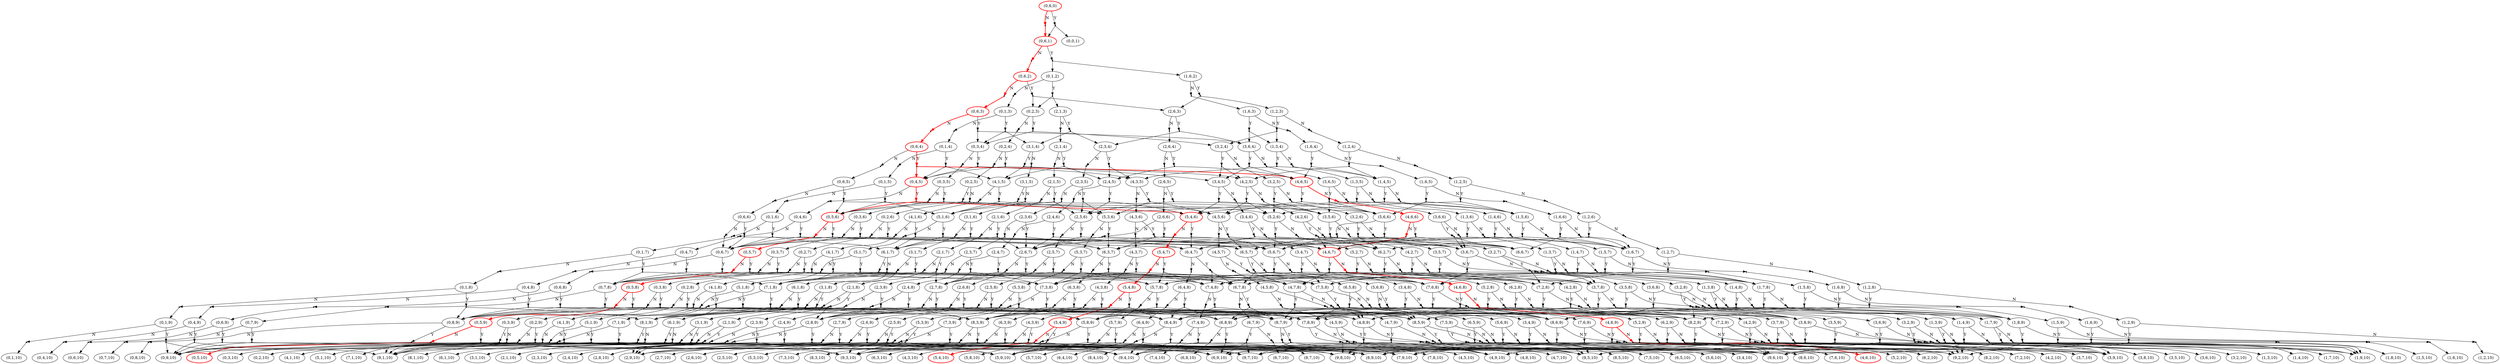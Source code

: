 strict digraph G {
  1 [ label="(0,6,9)" ];
  2 [ shape="point" ];
  3 [ label="(0,6,10)" ];
  4 [ shape="point" ];
  5 [ label="(0,9,10)" ];
  6 [ label="(9,6,10)" ];
  7 [ label="(0,6,8)" ];
  8 [ shape="point" ];
  9 [ label="(0,8,9)" ];
  10 [ shape="point" ];
  11 [ label="(0,8,10)" ];
  12 [ shape="point" ];
  13 [ label="(9,8,10)" ];
  14 [ shape="point" ];
  15 [ label="(8,6,9)" ];
  16 [ label="(0,6,7)" ];
  17 [ shape="point" ];
  18 [ label="(0,7,9)" ];
  19 [ shape="point" ];
  20 [ label="(0,7,10)" ];
  21 [ shape="point" ];
  22 [ label="(9,7,10)" ];
  23 [ label="(0,7,8)" ];
  24 [ shape="point" ];
  25 [ shape="point" ];
  26 [ label="(8,7,9)" ];
  27 [ shape="point" ];
  28 [ label="(7,6,8)" ];
  29 [ label="(0,6,6)" ];
  30 [ shape="point" ];
  31 [ shape="point" ];
  32 [ label="(6,6,7)" ];
  33 [ label="(0,6,5)" ];
  34 [ shape="point" ];
  35 [ color="red" style="bold" label="(0,5,9)" ];
  36 [ shape="point" ];
  37 [ color="red" style="bold" label="(0,5,10)" ];
  38 [ shape="point" ];
  39 [ label="(9,5,10)" ];
  40 [ color="red" style="bold" label="(0,5,8)" ];
  41 [ shape="point" ];
  42 [ shape="point" ];
  43 [ label="(8,5,9)" ];
  44 [ color="red" style="bold" label="(0,5,7)" ];
  45 [ shape="point" ];
  46 [ shape="point" ];
  47 [ label="(7,5,8)" ];
  48 [ color="red" style="bold" label="(0,5,6)" ];
  49 [ shape="point" ];
  50 [ shape="point" ];
  51 [ label="(6,5,7)" ];
  52 [ label="(5,6,9)" ];
  53 [ shape="point" ];
  54 [ label="(5,6,10)" ];
  55 [ shape="point" ];
  56 [ label="(5,9,10)" ];
  57 [ label="(5,6,8)" ];
  58 [ shape="point" ];
  59 [ label="(5,8,9)" ];
  60 [ shape="point" ];
  61 [ label="(5,8,10)" ];
  62 [ shape="point" ];
  63 [ shape="point" ];
  64 [ label="(5,6,7)" ];
  65 [ shape="point" ];
  66 [ label="(5,7,9)" ];
  67 [ shape="point" ];
  68 [ label="(5,7,10)" ];
  69 [ shape="point" ];
  70 [ label="(5,7,8)" ];
  71 [ shape="point" ];
  72 [ shape="point" ];
  73 [ label="(7,6,9)" ];
  74 [ shape="point" ];
  75 [ label="(7,6,10)" ];
  76 [ shape="point" ];
  77 [ label="(7,9,10)" ];
  78 [ shape="point" ];
  79 [ label="(7,8,9)" ];
  80 [ shape="point" ];
  81 [ label="(7,8,10)" ];
  82 [ shape="point" ];
  83 [ shape="point" ];
  84 [ label="(8,6,10)" ];
  85 [ shape="point" ];
  86 [ label="(8,9,10)" ];
  87 [ shape="point" ];
  88 [ shape="point" ];
  89 [ label="(5,6,6)" ];
  90 [ shape="point" ];
  91 [ shape="point" ];
  92 [ shape="point" ];
  93 [ color="red" style="bold" label="(0,6,4)" ];
  94 [ shape="point" ];
  95 [ label="(0,4,9)" ];
  96 [ shape="point" ];
  97 [ label="(0,4,10)" ];
  98 [ shape="point" ];
  99 [ label="(9,4,10)" ];
  100 [ label="(0,4,8)" ];
  101 [ shape="point" ];
  102 [ shape="point" ];
  103 [ label="(8,4,9)" ];
  104 [ label="(0,4,7)" ];
  105 [ shape="point" ];
  106 [ shape="point" ];
  107 [ label="(7,4,8)" ];
  108 [ label="(0,4,6)" ];
  109 [ shape="point" ];
  110 [ shape="point" ];
  111 [ label="(6,4,7)" ];
  112 [ color="red" style="bold" label="(0,4,5)" ];
  113 [ shape="point" ];
  114 [ color="red" style="bold" label="(5,4,9)" ];
  115 [ shape="point" ];
  116 [ color="red" style="bold" label="(5,4,10)" ];
  117 [ shape="point" ];
  118 [ color="red" style="bold" label="(5,4,8)" ];
  119 [ shape="point" ];
  120 [ shape="point" ];
  121 [ color="red" style="bold" label="(5,4,7)" ];
  122 [ shape="point" ];
  123 [ label="(7,4,9)" ];
  124 [ shape="point" ];
  125 [ label="(7,4,10)" ];
  126 [ shape="point" ];
  127 [ shape="point" ];
  128 [ shape="point" ];
  129 [ label="(8,4,10)" ];
  130 [ shape="point" ];
  131 [ shape="point" ];
  132 [ shape="point" ];
  133 [ color="red" style="bold" label="(5,4,6)" ];
  134 [ shape="point" ];
  135 [ label="(6,4,9)" ];
  136 [ shape="point" ];
  137 [ label="(6,4,10)" ];
  138 [ shape="point" ];
  139 [ label="(6,9,10)" ];
  140 [ label="(6,4,8)" ];
  141 [ shape="point" ];
  142 [ label="(6,8,9)" ];
  143 [ shape="point" ];
  144 [ label="(6,8,10)" ];
  145 [ shape="point" ];
  146 [ shape="point" ];
  147 [ shape="point" ];
  148 [ label="(6,7,9)" ];
  149 [ shape="point" ];
  150 [ label="(6,7,10)" ];
  151 [ shape="point" ];
  152 [ label="(6,7,8)" ];
  153 [ shape="point" ];
  154 [ shape="point" ];
  155 [ shape="point" ];
  156 [ shape="point" ];
  157 [ shape="point" ];
  158 [ color="red" style="bold" label="(4,6,9)" ];
  159 [ shape="point" ];
  160 [ color="red" style="bold" label="(4,6,10)" ];
  161 [ shape="point" ];
  162 [ label="(4,9,10)" ];
  163 [ color="red" style="bold" label="(4,6,8)" ];
  164 [ shape="point" ];
  165 [ label="(4,8,9)" ];
  166 [ shape="point" ];
  167 [ label="(4,8,10)" ];
  168 [ shape="point" ];
  169 [ shape="point" ];
  170 [ color="red" style="bold" label="(4,6,7)" ];
  171 [ shape="point" ];
  172 [ label="(4,7,9)" ];
  173 [ shape="point" ];
  174 [ label="(4,7,10)" ];
  175 [ shape="point" ];
  176 [ label="(4,7,8)" ];
  177 [ shape="point" ];
  178 [ shape="point" ];
  179 [ shape="point" ];
  180 [ color="red" style="bold" label="(4,6,6)" ];
  181 [ shape="point" ];
  182 [ shape="point" ];
  183 [ color="red" style="bold" label="(4,6,5)" ];
  184 [ shape="point" ];
  185 [ label="(4,5,9)" ];
  186 [ shape="point" ];
  187 [ label="(4,5,10)" ];
  188 [ shape="point" ];
  189 [ label="(4,5,8)" ];
  190 [ shape="point" ];
  191 [ shape="point" ];
  192 [ label="(4,5,7)" ];
  193 [ shape="point" ];
  194 [ shape="point" ];
  195 [ label="(4,5,6)" ];
  196 [ shape="point" ];
  197 [ label="(6,5,9)" ];
  198 [ shape="point" ];
  199 [ label="(6,5,10)" ];
  200 [ shape="point" ];
  201 [ label="(6,5,8)" ];
  202 [ shape="point" ];
  203 [ shape="point" ];
  204 [ shape="point" ];
  205 [ label="(7,5,9)" ];
  206 [ shape="point" ];
  207 [ label="(7,5,10)" ];
  208 [ shape="point" ];
  209 [ shape="point" ];
  210 [ shape="point" ];
  211 [ label="(8,5,10)" ];
  212 [ shape="point" ];
  213 [ shape="point" ];
  214 [ shape="point" ];
  215 [ shape="point" ];
  216 [ shape="point" ];
  217 [ shape="point" ];
  218 [ color="red" style="bold" label="(0,6,3)" ];
  219 [ shape="point" ];
  220 [ label="(0,3,9)" ];
  221 [ shape="point" ];
  222 [ label="(0,3,10)" ];
  223 [ shape="point" ];
  224 [ label="(9,3,10)" ];
  225 [ label="(0,3,8)" ];
  226 [ shape="point" ];
  227 [ shape="point" ];
  228 [ label="(8,3,9)" ];
  229 [ label="(0,3,7)" ];
  230 [ shape="point" ];
  231 [ shape="point" ];
  232 [ label="(7,3,8)" ];
  233 [ label="(0,3,6)" ];
  234 [ shape="point" ];
  235 [ shape="point" ];
  236 [ label="(6,3,7)" ];
  237 [ label="(0,3,5)" ];
  238 [ shape="point" ];
  239 [ label="(5,3,9)" ];
  240 [ shape="point" ];
  241 [ label="(5,3,10)" ];
  242 [ shape="point" ];
  243 [ label="(5,3,8)" ];
  244 [ shape="point" ];
  245 [ shape="point" ];
  246 [ label="(5,3,7)" ];
  247 [ shape="point" ];
  248 [ label="(7,3,9)" ];
  249 [ shape="point" ];
  250 [ label="(7,3,10)" ];
  251 [ shape="point" ];
  252 [ shape="point" ];
  253 [ shape="point" ];
  254 [ label="(8,3,10)" ];
  255 [ shape="point" ];
  256 [ shape="point" ];
  257 [ shape="point" ];
  258 [ label="(5,3,6)" ];
  259 [ shape="point" ];
  260 [ label="(6,3,9)" ];
  261 [ shape="point" ];
  262 [ label="(6,3,10)" ];
  263 [ shape="point" ];
  264 [ label="(6,3,8)" ];
  265 [ shape="point" ];
  266 [ shape="point" ];
  267 [ shape="point" ];
  268 [ shape="point" ];
  269 [ shape="point" ];
  270 [ shape="point" ];
  271 [ label="(0,3,4)" ];
  272 [ shape="point" ];
  273 [ label="(4,3,9)" ];
  274 [ shape="point" ];
  275 [ label="(4,3,10)" ];
  276 [ shape="point" ];
  277 [ label="(4,3,8)" ];
  278 [ shape="point" ];
  279 [ shape="point" ];
  280 [ label="(4,3,7)" ];
  281 [ shape="point" ];
  282 [ shape="point" ];
  283 [ label="(4,3,6)" ];
  284 [ shape="point" ];
  285 [ shape="point" ];
  286 [ label="(4,3,5)" ];
  287 [ shape="point" ];
  288 [ shape="point" ];
  289 [ shape="point" ];
  290 [ label="(3,6,9)" ];
  291 [ shape="point" ];
  292 [ label="(3,6,10)" ];
  293 [ shape="point" ];
  294 [ label="(3,9,10)" ];
  295 [ label="(3,6,8)" ];
  296 [ shape="point" ];
  297 [ label="(3,8,9)" ];
  298 [ shape="point" ];
  299 [ label="(3,8,10)" ];
  300 [ shape="point" ];
  301 [ shape="point" ];
  302 [ label="(3,6,7)" ];
  303 [ shape="point" ];
  304 [ label="(3,7,9)" ];
  305 [ shape="point" ];
  306 [ label="(3,7,10)" ];
  307 [ shape="point" ];
  308 [ label="(3,7,8)" ];
  309 [ shape="point" ];
  310 [ shape="point" ];
  311 [ label="(8,7,10)" ];
  312 [ shape="point" ];
  313 [ shape="point" ];
  314 [ shape="point" ];
  315 [ label="(3,6,6)" ];
  316 [ shape="point" ];
  317 [ shape="point" ];
  318 [ label="(3,6,5)" ];
  319 [ shape="point" ];
  320 [ label="(3,5,9)" ];
  321 [ shape="point" ];
  322 [ label="(3,5,10)" ];
  323 [ shape="point" ];
  324 [ label="(3,5,8)" ];
  325 [ shape="point" ];
  326 [ shape="point" ];
  327 [ label="(3,5,7)" ];
  328 [ shape="point" ];
  329 [ shape="point" ];
  330 [ label="(3,5,6)" ];
  331 [ shape="point" ];
  332 [ shape="point" ];
  333 [ shape="point" ];
  334 [ label="(3,6,4)" ];
  335 [ shape="point" ];
  336 [ label="(3,4,9)" ];
  337 [ shape="point" ];
  338 [ label="(3,4,10)" ];
  339 [ shape="point" ];
  340 [ label="(3,4,8)" ];
  341 [ shape="point" ];
  342 [ shape="point" ];
  343 [ label="(3,4,7)" ];
  344 [ shape="point" ];
  345 [ shape="point" ];
  346 [ label="(3,4,6)" ];
  347 [ shape="point" ];
  348 [ shape="point" ];
  349 [ label="(3,4,5)" ];
  350 [ shape="point" ];
  351 [ shape="point" ];
  352 [ shape="point" ];
  353 [ shape="point" ];
  354 [ color="red" style="bold" label="(0,6,2)" ];
  355 [ shape="point" ];
  356 [ label="(0,2,9)" ];
  357 [ shape="point" ];
  358 [ label="(0,2,10)" ];
  359 [ shape="point" ];
  360 [ label="(9,2,10)" ];
  361 [ label="(0,2,8)" ];
  362 [ shape="point" ];
  363 [ shape="point" ];
  364 [ label="(8,2,9)" ];
  365 [ label="(0,2,7)" ];
  366 [ shape="point" ];
  367 [ shape="point" ];
  368 [ label="(7,2,8)" ];
  369 [ label="(0,2,6)" ];
  370 [ shape="point" ];
  371 [ shape="point" ];
  372 [ label="(6,2,7)" ];
  373 [ label="(0,2,5)" ];
  374 [ shape="point" ];
  375 [ label="(5,2,9)" ];
  376 [ shape="point" ];
  377 [ label="(5,2,10)" ];
  378 [ shape="point" ];
  379 [ label="(5,2,8)" ];
  380 [ shape="point" ];
  381 [ shape="point" ];
  382 [ label="(5,2,7)" ];
  383 [ shape="point" ];
  384 [ label="(7,2,9)" ];
  385 [ shape="point" ];
  386 [ label="(7,2,10)" ];
  387 [ shape="point" ];
  388 [ shape="point" ];
  389 [ shape="point" ];
  390 [ label="(8,2,10)" ];
  391 [ shape="point" ];
  392 [ shape="point" ];
  393 [ shape="point" ];
  394 [ label="(5,2,6)" ];
  395 [ shape="point" ];
  396 [ label="(6,2,9)" ];
  397 [ shape="point" ];
  398 [ label="(6,2,10)" ];
  399 [ shape="point" ];
  400 [ label="(6,2,8)" ];
  401 [ shape="point" ];
  402 [ shape="point" ];
  403 [ shape="point" ];
  404 [ shape="point" ];
  405 [ shape="point" ];
  406 [ shape="point" ];
  407 [ label="(0,2,4)" ];
  408 [ shape="point" ];
  409 [ label="(4,2,9)" ];
  410 [ shape="point" ];
  411 [ label="(4,2,10)" ];
  412 [ shape="point" ];
  413 [ label="(4,2,8)" ];
  414 [ shape="point" ];
  415 [ shape="point" ];
  416 [ label="(4,2,7)" ];
  417 [ shape="point" ];
  418 [ shape="point" ];
  419 [ label="(4,2,6)" ];
  420 [ shape="point" ];
  421 [ shape="point" ];
  422 [ label="(4,2,5)" ];
  423 [ shape="point" ];
  424 [ shape="point" ];
  425 [ shape="point" ];
  426 [ label="(0,2,3)" ];
  427 [ shape="point" ];
  428 [ label="(3,2,9)" ];
  429 [ shape="point" ];
  430 [ label="(3,2,10)" ];
  431 [ shape="point" ];
  432 [ label="(3,2,8)" ];
  433 [ shape="point" ];
  434 [ shape="point" ];
  435 [ label="(3,2,7)" ];
  436 [ shape="point" ];
  437 [ shape="point" ];
  438 [ label="(3,2,6)" ];
  439 [ shape="point" ];
  440 [ shape="point" ];
  441 [ label="(3,2,5)" ];
  442 [ shape="point" ];
  443 [ shape="point" ];
  444 [ label="(3,2,4)" ];
  445 [ shape="point" ];
  446 [ shape="point" ];
  447 [ shape="point" ];
  448 [ label="(2,6,9)" ];
  449 [ shape="point" ];
  450 [ label="(2,6,10)" ];
  451 [ shape="point" ];
  452 [ label="(2,9,10)" ];
  453 [ label="(2,6,8)" ];
  454 [ shape="point" ];
  455 [ label="(2,8,9)" ];
  456 [ shape="point" ];
  457 [ label="(2,8,10)" ];
  458 [ shape="point" ];
  459 [ shape="point" ];
  460 [ label="(2,6,7)" ];
  461 [ shape="point" ];
  462 [ label="(2,7,9)" ];
  463 [ shape="point" ];
  464 [ label="(2,7,10)" ];
  465 [ shape="point" ];
  466 [ label="(2,7,8)" ];
  467 [ shape="point" ];
  468 [ shape="point" ];
  469 [ shape="point" ];
  470 [ label="(2,6,6)" ];
  471 [ shape="point" ];
  472 [ shape="point" ];
  473 [ label="(2,6,5)" ];
  474 [ shape="point" ];
  475 [ label="(2,5,9)" ];
  476 [ shape="point" ];
  477 [ label="(2,5,10)" ];
  478 [ shape="point" ];
  479 [ label="(2,5,8)" ];
  480 [ shape="point" ];
  481 [ shape="point" ];
  482 [ label="(2,5,7)" ];
  483 [ shape="point" ];
  484 [ shape="point" ];
  485 [ label="(2,5,6)" ];
  486 [ shape="point" ];
  487 [ shape="point" ];
  488 [ shape="point" ];
  489 [ label="(2,6,4)" ];
  490 [ shape="point" ];
  491 [ label="(2,4,9)" ];
  492 [ shape="point" ];
  493 [ label="(2,4,10)" ];
  494 [ shape="point" ];
  495 [ label="(2,4,8)" ];
  496 [ shape="point" ];
  497 [ shape="point" ];
  498 [ label="(2,4,7)" ];
  499 [ shape="point" ];
  500 [ shape="point" ];
  501 [ label="(2,4,6)" ];
  502 [ shape="point" ];
  503 [ shape="point" ];
  504 [ label="(2,4,5)" ];
  505 [ shape="point" ];
  506 [ shape="point" ];
  507 [ shape="point" ];
  508 [ label="(2,6,3)" ];
  509 [ shape="point" ];
  510 [ label="(2,3,9)" ];
  511 [ shape="point" ];
  512 [ label="(2,3,10)" ];
  513 [ shape="point" ];
  514 [ label="(2,3,8)" ];
  515 [ shape="point" ];
  516 [ shape="point" ];
  517 [ label="(2,3,7)" ];
  518 [ shape="point" ];
  519 [ shape="point" ];
  520 [ label="(2,3,6)" ];
  521 [ shape="point" ];
  522 [ shape="point" ];
  523 [ label="(2,3,5)" ];
  524 [ shape="point" ];
  525 [ shape="point" ];
  526 [ label="(2,3,4)" ];
  527 [ shape="point" ];
  528 [ shape="point" ];
  529 [ shape="point" ];
  530 [ shape="point" ];
  531 [ color="red" style="bold" label="(0,6,1)" ];
  532 [ shape="point" ];
  533 [ label="(0,1,9)" ];
  534 [ shape="point" ];
  535 [ label="(0,1,10)" ];
  536 [ shape="point" ];
  537 [ label="(9,1,10)" ];
  538 [ label="(0,1,8)" ];
  539 [ shape="point" ];
  540 [ shape="point" ];
  541 [ label="(8,1,9)" ];
  542 [ label="(0,1,7)" ];
  543 [ shape="point" ];
  544 [ shape="point" ];
  545 [ label="(7,1,8)" ];
  546 [ label="(0,1,6)" ];
  547 [ shape="point" ];
  548 [ shape="point" ];
  549 [ label="(6,1,7)" ];
  550 [ label="(0,1,5)" ];
  551 [ shape="point" ];
  552 [ label="(5,1,9)" ];
  553 [ shape="point" ];
  554 [ label="(5,1,10)" ];
  555 [ shape="point" ];
  556 [ label="(5,1,8)" ];
  557 [ shape="point" ];
  558 [ shape="point" ];
  559 [ label="(5,1,7)" ];
  560 [ shape="point" ];
  561 [ label="(7,1,9)" ];
  562 [ shape="point" ];
  563 [ label="(7,1,10)" ];
  564 [ shape="point" ];
  565 [ shape="point" ];
  566 [ shape="point" ];
  567 [ label="(8,1,10)" ];
  568 [ shape="point" ];
  569 [ shape="point" ];
  570 [ shape="point" ];
  571 [ label="(5,1,6)" ];
  572 [ shape="point" ];
  573 [ label="(6,1,9)" ];
  574 [ shape="point" ];
  575 [ label="(6,1,10)" ];
  576 [ shape="point" ];
  577 [ label="(6,1,8)" ];
  578 [ shape="point" ];
  579 [ shape="point" ];
  580 [ shape="point" ];
  581 [ shape="point" ];
  582 [ shape="point" ];
  583 [ shape="point" ];
  584 [ label="(0,1,4)" ];
  585 [ shape="point" ];
  586 [ label="(4,1,9)" ];
  587 [ shape="point" ];
  588 [ label="(4,1,10)" ];
  589 [ shape="point" ];
  590 [ label="(4,1,8)" ];
  591 [ shape="point" ];
  592 [ shape="point" ];
  593 [ label="(4,1,7)" ];
  594 [ shape="point" ];
  595 [ shape="point" ];
  596 [ label="(4,1,6)" ];
  597 [ shape="point" ];
  598 [ shape="point" ];
  599 [ label="(4,1,5)" ];
  600 [ shape="point" ];
  601 [ shape="point" ];
  602 [ shape="point" ];
  603 [ label="(0,1,3)" ];
  604 [ shape="point" ];
  605 [ label="(3,1,9)" ];
  606 [ shape="point" ];
  607 [ label="(3,1,10)" ];
  608 [ shape="point" ];
  609 [ label="(3,1,8)" ];
  610 [ shape="point" ];
  611 [ shape="point" ];
  612 [ label="(3,1,7)" ];
  613 [ shape="point" ];
  614 [ shape="point" ];
  615 [ label="(3,1,6)" ];
  616 [ shape="point" ];
  617 [ shape="point" ];
  618 [ label="(3,1,5)" ];
  619 [ shape="point" ];
  620 [ shape="point" ];
  621 [ label="(3,1,4)" ];
  622 [ shape="point" ];
  623 [ shape="point" ];
  624 [ shape="point" ];
  625 [ label="(0,1,2)" ];
  626 [ shape="point" ];
  627 [ label="(2,1,9)" ];
  628 [ shape="point" ];
  629 [ label="(2,1,10)" ];
  630 [ shape="point" ];
  631 [ label="(2,1,8)" ];
  632 [ shape="point" ];
  633 [ shape="point" ];
  634 [ label="(2,1,7)" ];
  635 [ shape="point" ];
  636 [ shape="point" ];
  637 [ label="(2,1,6)" ];
  638 [ shape="point" ];
  639 [ shape="point" ];
  640 [ label="(2,1,5)" ];
  641 [ shape="point" ];
  642 [ shape="point" ];
  643 [ label="(2,1,4)" ];
  644 [ shape="point" ];
  645 [ shape="point" ];
  646 [ label="(2,1,3)" ];
  647 [ shape="point" ];
  648 [ shape="point" ];
  649 [ shape="point" ];
  650 [ label="(1,6,9)" ];
  651 [ shape="point" ];
  652 [ label="(1,6,10)" ];
  653 [ shape="point" ];
  654 [ label="(1,9,10)" ];
  655 [ label="(1,6,8)" ];
  656 [ shape="point" ];
  657 [ label="(1,8,9)" ];
  658 [ shape="point" ];
  659 [ label="(1,8,10)" ];
  660 [ shape="point" ];
  661 [ shape="point" ];
  662 [ label="(1,6,7)" ];
  663 [ shape="point" ];
  664 [ label="(1,7,9)" ];
  665 [ shape="point" ];
  666 [ label="(1,7,10)" ];
  667 [ shape="point" ];
  668 [ label="(1,7,8)" ];
  669 [ shape="point" ];
  670 [ shape="point" ];
  671 [ shape="point" ];
  672 [ label="(1,6,6)" ];
  673 [ shape="point" ];
  674 [ shape="point" ];
  675 [ label="(1,6,5)" ];
  676 [ shape="point" ];
  677 [ label="(1,5,9)" ];
  678 [ shape="point" ];
  679 [ label="(1,5,10)" ];
  680 [ shape="point" ];
  681 [ label="(1,5,8)" ];
  682 [ shape="point" ];
  683 [ shape="point" ];
  684 [ label="(1,5,7)" ];
  685 [ shape="point" ];
  686 [ shape="point" ];
  687 [ label="(1,5,6)" ];
  688 [ shape="point" ];
  689 [ shape="point" ];
  690 [ shape="point" ];
  691 [ label="(1,6,4)" ];
  692 [ shape="point" ];
  693 [ label="(1,4,9)" ];
  694 [ shape="point" ];
  695 [ label="(1,4,10)" ];
  696 [ shape="point" ];
  697 [ label="(1,4,8)" ];
  698 [ shape="point" ];
  699 [ shape="point" ];
  700 [ label="(1,4,7)" ];
  701 [ shape="point" ];
  702 [ shape="point" ];
  703 [ label="(1,4,6)" ];
  704 [ shape="point" ];
  705 [ shape="point" ];
  706 [ label="(1,4,5)" ];
  707 [ shape="point" ];
  708 [ shape="point" ];
  709 [ shape="point" ];
  710 [ label="(1,6,3)" ];
  711 [ shape="point" ];
  712 [ label="(1,3,9)" ];
  713 [ shape="point" ];
  714 [ label="(1,3,10)" ];
  715 [ shape="point" ];
  716 [ label="(1,3,8)" ];
  717 [ shape="point" ];
  718 [ shape="point" ];
  719 [ label="(1,3,7)" ];
  720 [ shape="point" ];
  721 [ shape="point" ];
  722 [ label="(1,3,6)" ];
  723 [ shape="point" ];
  724 [ shape="point" ];
  725 [ label="(1,3,5)" ];
  726 [ shape="point" ];
  727 [ shape="point" ];
  728 [ label="(1,3,4)" ];
  729 [ shape="point" ];
  730 [ shape="point" ];
  731 [ shape="point" ];
  732 [ label="(1,6,2)" ];
  733 [ shape="point" ];
  734 [ label="(1,2,9)" ];
  735 [ shape="point" ];
  736 [ label="(1,2,10)" ];
  737 [ shape="point" ];
  738 [ label="(1,2,8)" ];
  739 [ shape="point" ];
  740 [ shape="point" ];
  741 [ label="(1,2,7)" ];
  742 [ shape="point" ];
  743 [ shape="point" ];
  744 [ label="(1,2,6)" ];
  745 [ shape="point" ];
  746 [ shape="point" ];
  747 [ label="(1,2,5)" ];
  748 [ shape="point" ];
  749 [ shape="point" ];
  750 [ label="(1,2,4)" ];
  751 [ shape="point" ];
  752 [ shape="point" ];
  753 [ label="(1,2,3)" ];
  754 [ shape="point" ];
  755 [ shape="point" ];
  756 [ shape="point" ];
  757 [ shape="point" ];
  758 [ color="red" style="bold" label="(0,6,0)" ];
  759 [ shape="point" ];
  760 [ shape="point" ];
  761 [ label="(0,0,1)" ];
  1 -> 2 [ label="N" ];
  2 -> 3 [ ];
  1 -> 4 [ label="Y" ];
  4 -> 5 [ ];
  4 -> 6 [ ];
  7 -> 8 [ label="N" ];
  8 -> 1 [ ];
  9 -> 10 [ label="N" ];
  10 -> 11 [ ];
  9 -> 12 [ label="Y" ];
  12 -> 5 [ ];
  12 -> 13 [ ];
  7 -> 14 [ label="Y" ];
  14 -> 9 [ ];
  14 -> 15 [ ];
  16 -> 17 [ label="N" ];
  17 -> 7 [ ];
  18 -> 19 [ label="N" ];
  19 -> 20 [ ];
  18 -> 21 [ label="Y" ];
  21 -> 5 [ ];
  21 -> 22 [ ];
  23 -> 24 [ label="N" ];
  24 -> 18 [ ];
  23 -> 25 [ label="Y" ];
  25 -> 9 [ ];
  25 -> 26 [ ];
  16 -> 27 [ label="Y" ];
  27 -> 23 [ ];
  27 -> 28 [ ];
  29 -> 30 [ label="N" ];
  30 -> 16 [ ];
  29 -> 31 [ label="Y" ];
  31 -> 16 [ ];
  31 -> 32 [ ];
  33 -> 34 [ label="N" ];
  34 -> 29 [ ];
  35 -> 36 [ color="red" style="bold" label="N" ];
  36 -> 37 [ color="red" style="bold" ];
  35 -> 38 [ label="Y" ];
  38 -> 5 [ ];
  38 -> 39 [ ];
  40 -> 41 [ color="red" style="bold" label="N" ];
  41 -> 35 [ color="red" style="bold" ];
  40 -> 42 [ label="Y" ];
  42 -> 9 [ ];
  42 -> 43 [ ];
  44 -> 45 [ color="red" style="bold" label="N" ];
  45 -> 40 [ color="red" style="bold" ];
  44 -> 46 [ label="Y" ];
  46 -> 23 [ ];
  46 -> 47 [ ];
  48 -> 49 [ color="red" style="bold" label="N" ];
  49 -> 44 [ color="red" style="bold" ];
  48 -> 50 [ label="Y" ];
  50 -> 16 [ ];
  50 -> 51 [ ];
  52 -> 53 [ label="N" ];
  53 -> 54 [ ];
  52 -> 55 [ label="Y" ];
  55 -> 56 [ ];
  55 -> 6 [ ];
  57 -> 58 [ label="N" ];
  58 -> 52 [ ];
  59 -> 60 [ label="N" ];
  60 -> 61 [ ];
  59 -> 62 [ label="Y" ];
  62 -> 56 [ ];
  62 -> 13 [ ];
  57 -> 63 [ label="Y" ];
  63 -> 59 [ ];
  63 -> 15 [ ];
  64 -> 65 [ label="N" ];
  65 -> 57 [ ];
  66 -> 67 [ label="N" ];
  67 -> 68 [ ];
  66 -> 69 [ label="Y" ];
  69 -> 56 [ ];
  69 -> 22 [ ];
  70 -> 71 [ label="N" ];
  71 -> 66 [ ];
  70 -> 72 [ label="Y" ];
  72 -> 59 [ ];
  72 -> 26 [ ];
  73 -> 74 [ label="N" ];
  74 -> 75 [ ];
  73 -> 76 [ label="Y" ];
  76 -> 77 [ ];
  76 -> 6 [ ];
  28 -> 78 [ label="N" ];
  78 -> 73 [ ];
  79 -> 80 [ label="N" ];
  80 -> 81 [ ];
  79 -> 82 [ label="Y" ];
  82 -> 77 [ ];
  82 -> 13 [ ];
  15 -> 83 [ label="N" ];
  83 -> 84 [ ];
  15 -> 85 [ label="Y" ];
  85 -> 86 [ ];
  85 -> 6 [ ];
  28 -> 87 [ label="Y" ];
  87 -> 79 [ ];
  87 -> 15 [ ];
  64 -> 88 [ label="Y" ];
  88 -> 70 [ ];
  88 -> 28 [ ];
  89 -> 90 [ label="N" ];
  90 -> 64 [ ];
  89 -> 91 [ label="Y" ];
  91 -> 64 [ ];
  91 -> 32 [ ];
  33 -> 92 [ label="Y" ];
  92 -> 48 [ ];
  92 -> 89 [ ];
  93 -> 94 [ label="N" ];
  94 -> 33 [ ];
  95 -> 96 [ label="N" ];
  96 -> 97 [ ];
  95 -> 98 [ label="Y" ];
  98 -> 5 [ ];
  98 -> 99 [ ];
  100 -> 101 [ label="N" ];
  101 -> 95 [ ];
  100 -> 102 [ label="Y" ];
  102 -> 9 [ ];
  102 -> 103 [ ];
  104 -> 105 [ label="N" ];
  105 -> 100 [ ];
  104 -> 106 [ label="Y" ];
  106 -> 23 [ ];
  106 -> 107 [ ];
  108 -> 109 [ label="N" ];
  109 -> 104 [ ];
  108 -> 110 [ label="Y" ];
  110 -> 16 [ ];
  110 -> 111 [ ];
  112 -> 113 [ label="N" ];
  113 -> 108 [ ];
  114 -> 115 [ color="red" style="bold" label="N" ];
  115 -> 116 [ color="red" style="bold" ];
  114 -> 117 [ label="Y" ];
  117 -> 56 [ ];
  117 -> 99 [ ];
  118 -> 119 [ color="red" style="bold" label="N" ];
  119 -> 114 [ color="red" style="bold" ];
  118 -> 120 [ label="Y" ];
  120 -> 59 [ ];
  120 -> 103 [ ];
  121 -> 122 [ color="red" style="bold" label="N" ];
  122 -> 118 [ color="red" style="bold" ];
  123 -> 124 [ label="N" ];
  124 -> 125 [ ];
  123 -> 126 [ label="Y" ];
  126 -> 77 [ ];
  126 -> 99 [ ];
  107 -> 127 [ label="N" ];
  127 -> 123 [ ];
  103 -> 128 [ label="N" ];
  128 -> 129 [ ];
  103 -> 130 [ label="Y" ];
  130 -> 86 [ ];
  130 -> 99 [ ];
  107 -> 131 [ label="Y" ];
  131 -> 79 [ ];
  131 -> 103 [ ];
  121 -> 132 [ label="Y" ];
  132 -> 70 [ ];
  132 -> 107 [ ];
  133 -> 134 [ color="red" style="bold" label="N" ];
  134 -> 121 [ color="red" style="bold" ];
  135 -> 136 [ label="N" ];
  136 -> 137 [ ];
  135 -> 138 [ label="Y" ];
  138 -> 139 [ ];
  138 -> 99 [ ];
  140 -> 141 [ label="N" ];
  141 -> 135 [ ];
  142 -> 143 [ label="N" ];
  143 -> 144 [ ];
  142 -> 145 [ label="Y" ];
  145 -> 139 [ ];
  145 -> 13 [ ];
  140 -> 146 [ label="Y" ];
  146 -> 142 [ ];
  146 -> 103 [ ];
  111 -> 147 [ label="N" ];
  147 -> 140 [ ];
  148 -> 149 [ label="N" ];
  149 -> 150 [ ];
  148 -> 151 [ label="Y" ];
  151 -> 139 [ ];
  151 -> 22 [ ];
  152 -> 153 [ label="N" ];
  153 -> 148 [ ];
  152 -> 154 [ label="Y" ];
  154 -> 142 [ ];
  154 -> 26 [ ];
  111 -> 155 [ label="Y" ];
  155 -> 152 [ ];
  155 -> 107 [ ];
  133 -> 156 [ label="Y" ];
  156 -> 64 [ ];
  156 -> 111 [ ];
  112 -> 157 [ color="red" style="bold" label="Y" ];
  157 -> 48 [ color="red" style="bold" ];
  157 -> 133 [ color="red" style="bold" ];
  158 -> 159 [ color="red" style="bold" label="N" ];
  159 -> 160 [ color="red" style="bold" ];
  158 -> 161 [ label="Y" ];
  161 -> 162 [ ];
  161 -> 6 [ ];
  163 -> 164 [ color="red" style="bold" label="N" ];
  164 -> 158 [ color="red" style="bold" ];
  165 -> 166 [ label="N" ];
  166 -> 167 [ ];
  165 -> 168 [ label="Y" ];
  168 -> 162 [ ];
  168 -> 13 [ ];
  163 -> 169 [ label="Y" ];
  169 -> 165 [ ];
  169 -> 15 [ ];
  170 -> 171 [ color="red" style="bold" label="N" ];
  171 -> 163 [ color="red" style="bold" ];
  172 -> 173 [ label="N" ];
  173 -> 174 [ ];
  172 -> 175 [ label="Y" ];
  175 -> 162 [ ];
  175 -> 22 [ ];
  176 -> 177 [ label="N" ];
  177 -> 172 [ ];
  176 -> 178 [ label="Y" ];
  178 -> 165 [ ];
  178 -> 26 [ ];
  170 -> 179 [ label="Y" ];
  179 -> 176 [ ];
  179 -> 28 [ ];
  180 -> 181 [ color="red" style="bold" label="N" ];
  181 -> 170 [ color="red" style="bold" ];
  180 -> 182 [ label="Y" ];
  182 -> 170 [ ];
  182 -> 32 [ ];
  183 -> 184 [ color="red" style="bold" label="N" ];
  184 -> 180 [ color="red" style="bold" ];
  185 -> 186 [ label="N" ];
  186 -> 187 [ ];
  185 -> 188 [ label="Y" ];
  188 -> 162 [ ];
  188 -> 39 [ ];
  189 -> 190 [ label="N" ];
  190 -> 185 [ ];
  189 -> 191 [ label="Y" ];
  191 -> 165 [ ];
  191 -> 43 [ ];
  192 -> 193 [ label="N" ];
  193 -> 189 [ ];
  192 -> 194 [ label="Y" ];
  194 -> 176 [ ];
  194 -> 47 [ ];
  195 -> 196 [ label="N" ];
  196 -> 192 [ ];
  197 -> 198 [ label="N" ];
  198 -> 199 [ ];
  197 -> 200 [ label="Y" ];
  200 -> 139 [ ];
  200 -> 39 [ ];
  201 -> 202 [ label="N" ];
  202 -> 197 [ ];
  201 -> 203 [ label="Y" ];
  203 -> 142 [ ];
  203 -> 43 [ ];
  51 -> 204 [ label="N" ];
  204 -> 201 [ ];
  205 -> 206 [ label="N" ];
  206 -> 207 [ ];
  205 -> 208 [ label="Y" ];
  208 -> 77 [ ];
  208 -> 39 [ ];
  47 -> 209 [ label="N" ];
  209 -> 205 [ ];
  43 -> 210 [ label="N" ];
  210 -> 211 [ ];
  43 -> 212 [ label="Y" ];
  212 -> 86 [ ];
  212 -> 39 [ ];
  47 -> 213 [ label="Y" ];
  213 -> 79 [ ];
  213 -> 43 [ ];
  51 -> 214 [ label="Y" ];
  214 -> 152 [ ];
  214 -> 47 [ ];
  195 -> 215 [ label="Y" ];
  215 -> 170 [ ];
  215 -> 51 [ ];
  183 -> 216 [ label="Y" ];
  216 -> 195 [ ];
  216 -> 89 [ ];
  93 -> 217 [ color="red" style="bold" label="Y" ];
  217 -> 112 [ color="red" style="bold" ];
  217 -> 183 [ color="red" style="bold" ];
  218 -> 219 [ color="red" style="bold" label="N" ];
  219 -> 93 [ color="red" style="bold" ];
  220 -> 221 [ label="N" ];
  221 -> 222 [ ];
  220 -> 223 [ label="Y" ];
  223 -> 5 [ ];
  223 -> 224 [ ];
  225 -> 226 [ label="N" ];
  226 -> 220 [ ];
  225 -> 227 [ label="Y" ];
  227 -> 9 [ ];
  227 -> 228 [ ];
  229 -> 230 [ label="N" ];
  230 -> 225 [ ];
  229 -> 231 [ label="Y" ];
  231 -> 23 [ ];
  231 -> 232 [ ];
  233 -> 234 [ label="N" ];
  234 -> 229 [ ];
  233 -> 235 [ label="Y" ];
  235 -> 16 [ ];
  235 -> 236 [ ];
  237 -> 238 [ label="N" ];
  238 -> 233 [ ];
  239 -> 240 [ label="N" ];
  240 -> 241 [ ];
  239 -> 242 [ label="Y" ];
  242 -> 56 [ ];
  242 -> 224 [ ];
  243 -> 244 [ label="N" ];
  244 -> 239 [ ];
  243 -> 245 [ label="Y" ];
  245 -> 59 [ ];
  245 -> 228 [ ];
  246 -> 247 [ label="N" ];
  247 -> 243 [ ];
  248 -> 249 [ label="N" ];
  249 -> 250 [ ];
  248 -> 251 [ label="Y" ];
  251 -> 77 [ ];
  251 -> 224 [ ];
  232 -> 252 [ label="N" ];
  252 -> 248 [ ];
  228 -> 253 [ label="N" ];
  253 -> 254 [ ];
  228 -> 255 [ label="Y" ];
  255 -> 86 [ ];
  255 -> 224 [ ];
  232 -> 256 [ label="Y" ];
  256 -> 79 [ ];
  256 -> 228 [ ];
  246 -> 257 [ label="Y" ];
  257 -> 70 [ ];
  257 -> 232 [ ];
  258 -> 259 [ label="N" ];
  259 -> 246 [ ];
  260 -> 261 [ label="N" ];
  261 -> 262 [ ];
  260 -> 263 [ label="Y" ];
  263 -> 139 [ ];
  263 -> 224 [ ];
  264 -> 265 [ label="N" ];
  265 -> 260 [ ];
  264 -> 266 [ label="Y" ];
  266 -> 142 [ ];
  266 -> 228 [ ];
  236 -> 267 [ label="N" ];
  267 -> 264 [ ];
  236 -> 268 [ label="Y" ];
  268 -> 152 [ ];
  268 -> 232 [ ];
  258 -> 269 [ label="Y" ];
  269 -> 64 [ ];
  269 -> 236 [ ];
  237 -> 270 [ label="Y" ];
  270 -> 48 [ ];
  270 -> 258 [ ];
  271 -> 272 [ label="N" ];
  272 -> 237 [ ];
  273 -> 274 [ label="N" ];
  274 -> 275 [ ];
  273 -> 276 [ label="Y" ];
  276 -> 162 [ ];
  276 -> 224 [ ];
  277 -> 278 [ label="N" ];
  278 -> 273 [ ];
  277 -> 279 [ label="Y" ];
  279 -> 165 [ ];
  279 -> 228 [ ];
  280 -> 281 [ label="N" ];
  281 -> 277 [ ];
  280 -> 282 [ label="Y" ];
  282 -> 176 [ ];
  282 -> 232 [ ];
  283 -> 284 [ label="N" ];
  284 -> 280 [ ];
  283 -> 285 [ label="Y" ];
  285 -> 170 [ ];
  285 -> 236 [ ];
  286 -> 287 [ label="N" ];
  287 -> 283 [ ];
  286 -> 288 [ label="Y" ];
  288 -> 195 [ ];
  288 -> 258 [ ];
  271 -> 289 [ label="Y" ];
  289 -> 112 [ ];
  289 -> 286 [ ];
  290 -> 291 [ label="N" ];
  291 -> 292 [ ];
  290 -> 293 [ label="Y" ];
  293 -> 294 [ ];
  293 -> 6 [ ];
  295 -> 296 [ label="N" ];
  296 -> 290 [ ];
  297 -> 298 [ label="N" ];
  298 -> 299 [ ];
  297 -> 300 [ label="Y" ];
  300 -> 294 [ ];
  300 -> 13 [ ];
  295 -> 301 [ label="Y" ];
  301 -> 297 [ ];
  301 -> 15 [ ];
  302 -> 303 [ label="N" ];
  303 -> 295 [ ];
  304 -> 305 [ label="N" ];
  305 -> 306 [ ];
  304 -> 307 [ label="Y" ];
  307 -> 294 [ ];
  307 -> 22 [ ];
  308 -> 309 [ label="N" ];
  309 -> 304 [ ];
  26 -> 310 [ label="N" ];
  310 -> 311 [ ];
  26 -> 312 [ label="Y" ];
  312 -> 86 [ ];
  312 -> 22 [ ];
  308 -> 313 [ label="Y" ];
  313 -> 297 [ ];
  313 -> 26 [ ];
  302 -> 314 [ label="Y" ];
  314 -> 308 [ ];
  314 -> 28 [ ];
  315 -> 316 [ label="N" ];
  316 -> 302 [ ];
  315 -> 317 [ label="Y" ];
  317 -> 302 [ ];
  317 -> 32 [ ];
  318 -> 319 [ label="N" ];
  319 -> 315 [ ];
  320 -> 321 [ label="N" ];
  321 -> 322 [ ];
  320 -> 323 [ label="Y" ];
  323 -> 294 [ ];
  323 -> 39 [ ];
  324 -> 325 [ label="N" ];
  325 -> 320 [ ];
  324 -> 326 [ label="Y" ];
  326 -> 297 [ ];
  326 -> 43 [ ];
  327 -> 328 [ label="N" ];
  328 -> 324 [ ];
  327 -> 329 [ label="Y" ];
  329 -> 308 [ ];
  329 -> 47 [ ];
  330 -> 331 [ label="N" ];
  331 -> 327 [ ];
  330 -> 332 [ label="Y" ];
  332 -> 302 [ ];
  332 -> 51 [ ];
  318 -> 333 [ label="Y" ];
  333 -> 330 [ ];
  333 -> 89 [ ];
  334 -> 335 [ label="N" ];
  335 -> 318 [ ];
  336 -> 337 [ label="N" ];
  337 -> 338 [ ];
  336 -> 339 [ label="Y" ];
  339 -> 294 [ ];
  339 -> 99 [ ];
  340 -> 341 [ label="N" ];
  341 -> 336 [ ];
  340 -> 342 [ label="Y" ];
  342 -> 297 [ ];
  342 -> 103 [ ];
  343 -> 344 [ label="N" ];
  344 -> 340 [ ];
  343 -> 345 [ label="Y" ];
  345 -> 308 [ ];
  345 -> 107 [ ];
  346 -> 347 [ label="N" ];
  347 -> 343 [ ];
  346 -> 348 [ label="Y" ];
  348 -> 302 [ ];
  348 -> 111 [ ];
  349 -> 350 [ label="N" ];
  350 -> 346 [ ];
  349 -> 351 [ label="Y" ];
  351 -> 330 [ ];
  351 -> 133 [ ];
  334 -> 352 [ label="Y" ];
  352 -> 349 [ ];
  352 -> 183 [ ];
  218 -> 353 [ label="Y" ];
  353 -> 271 [ ];
  353 -> 334 [ ];
  354 -> 355 [ color="red" style="bold" label="N" ];
  355 -> 218 [ color="red" style="bold" ];
  356 -> 357 [ label="N" ];
  357 -> 358 [ ];
  356 -> 359 [ label="Y" ];
  359 -> 5 [ ];
  359 -> 360 [ ];
  361 -> 362 [ label="N" ];
  362 -> 356 [ ];
  361 -> 363 [ label="Y" ];
  363 -> 9 [ ];
  363 -> 364 [ ];
  365 -> 366 [ label="N" ];
  366 -> 361 [ ];
  365 -> 367 [ label="Y" ];
  367 -> 23 [ ];
  367 -> 368 [ ];
  369 -> 370 [ label="N" ];
  370 -> 365 [ ];
  369 -> 371 [ label="Y" ];
  371 -> 16 [ ];
  371 -> 372 [ ];
  373 -> 374 [ label="N" ];
  374 -> 369 [ ];
  375 -> 376 [ label="N" ];
  376 -> 377 [ ];
  375 -> 378 [ label="Y" ];
  378 -> 56 [ ];
  378 -> 360 [ ];
  379 -> 380 [ label="N" ];
  380 -> 375 [ ];
  379 -> 381 [ label="Y" ];
  381 -> 59 [ ];
  381 -> 364 [ ];
  382 -> 383 [ label="N" ];
  383 -> 379 [ ];
  384 -> 385 [ label="N" ];
  385 -> 386 [ ];
  384 -> 387 [ label="Y" ];
  387 -> 77 [ ];
  387 -> 360 [ ];
  368 -> 388 [ label="N" ];
  388 -> 384 [ ];
  364 -> 389 [ label="N" ];
  389 -> 390 [ ];
  364 -> 391 [ label="Y" ];
  391 -> 86 [ ];
  391 -> 360 [ ];
  368 -> 392 [ label="Y" ];
  392 -> 79 [ ];
  392 -> 364 [ ];
  382 -> 393 [ label="Y" ];
  393 -> 70 [ ];
  393 -> 368 [ ];
  394 -> 395 [ label="N" ];
  395 -> 382 [ ];
  396 -> 397 [ label="N" ];
  397 -> 398 [ ];
  396 -> 399 [ label="Y" ];
  399 -> 139 [ ];
  399 -> 360 [ ];
  400 -> 401 [ label="N" ];
  401 -> 396 [ ];
  400 -> 402 [ label="Y" ];
  402 -> 142 [ ];
  402 -> 364 [ ];
  372 -> 403 [ label="N" ];
  403 -> 400 [ ];
  372 -> 404 [ label="Y" ];
  404 -> 152 [ ];
  404 -> 368 [ ];
  394 -> 405 [ label="Y" ];
  405 -> 64 [ ];
  405 -> 372 [ ];
  373 -> 406 [ label="Y" ];
  406 -> 48 [ ];
  406 -> 394 [ ];
  407 -> 408 [ label="N" ];
  408 -> 373 [ ];
  409 -> 410 [ label="N" ];
  410 -> 411 [ ];
  409 -> 412 [ label="Y" ];
  412 -> 162 [ ];
  412 -> 360 [ ];
  413 -> 414 [ label="N" ];
  414 -> 409 [ ];
  413 -> 415 [ label="Y" ];
  415 -> 165 [ ];
  415 -> 364 [ ];
  416 -> 417 [ label="N" ];
  417 -> 413 [ ];
  416 -> 418 [ label="Y" ];
  418 -> 176 [ ];
  418 -> 368 [ ];
  419 -> 420 [ label="N" ];
  420 -> 416 [ ];
  419 -> 421 [ label="Y" ];
  421 -> 170 [ ];
  421 -> 372 [ ];
  422 -> 423 [ label="N" ];
  423 -> 419 [ ];
  422 -> 424 [ label="Y" ];
  424 -> 195 [ ];
  424 -> 394 [ ];
  407 -> 425 [ label="Y" ];
  425 -> 112 [ ];
  425 -> 422 [ ];
  426 -> 427 [ label="N" ];
  427 -> 407 [ ];
  428 -> 429 [ label="N" ];
  429 -> 430 [ ];
  428 -> 431 [ label="Y" ];
  431 -> 294 [ ];
  431 -> 360 [ ];
  432 -> 433 [ label="N" ];
  433 -> 428 [ ];
  432 -> 434 [ label="Y" ];
  434 -> 297 [ ];
  434 -> 364 [ ];
  435 -> 436 [ label="N" ];
  436 -> 432 [ ];
  435 -> 437 [ label="Y" ];
  437 -> 308 [ ];
  437 -> 368 [ ];
  438 -> 439 [ label="N" ];
  439 -> 435 [ ];
  438 -> 440 [ label="Y" ];
  440 -> 302 [ ];
  440 -> 372 [ ];
  441 -> 442 [ label="N" ];
  442 -> 438 [ ];
  441 -> 443 [ label="Y" ];
  443 -> 330 [ ];
  443 -> 394 [ ];
  444 -> 445 [ label="N" ];
  445 -> 441 [ ];
  444 -> 446 [ label="Y" ];
  446 -> 349 [ ];
  446 -> 422 [ ];
  426 -> 447 [ label="Y" ];
  447 -> 271 [ ];
  447 -> 444 [ ];
  448 -> 449 [ label="N" ];
  449 -> 450 [ ];
  448 -> 451 [ label="Y" ];
  451 -> 452 [ ];
  451 -> 6 [ ];
  453 -> 454 [ label="N" ];
  454 -> 448 [ ];
  455 -> 456 [ label="N" ];
  456 -> 457 [ ];
  455 -> 458 [ label="Y" ];
  458 -> 452 [ ];
  458 -> 13 [ ];
  453 -> 459 [ label="Y" ];
  459 -> 455 [ ];
  459 -> 15 [ ];
  460 -> 461 [ label="N" ];
  461 -> 453 [ ];
  462 -> 463 [ label="N" ];
  463 -> 464 [ ];
  462 -> 465 [ label="Y" ];
  465 -> 452 [ ];
  465 -> 22 [ ];
  466 -> 467 [ label="N" ];
  467 -> 462 [ ];
  466 -> 468 [ label="Y" ];
  468 -> 455 [ ];
  468 -> 26 [ ];
  460 -> 469 [ label="Y" ];
  469 -> 466 [ ];
  469 -> 28 [ ];
  470 -> 471 [ label="N" ];
  471 -> 460 [ ];
  470 -> 472 [ label="Y" ];
  472 -> 460 [ ];
  472 -> 32 [ ];
  473 -> 474 [ label="N" ];
  474 -> 470 [ ];
  475 -> 476 [ label="N" ];
  476 -> 477 [ ];
  475 -> 478 [ label="Y" ];
  478 -> 452 [ ];
  478 -> 39 [ ];
  479 -> 480 [ label="N" ];
  480 -> 475 [ ];
  479 -> 481 [ label="Y" ];
  481 -> 455 [ ];
  481 -> 43 [ ];
  482 -> 483 [ label="N" ];
  483 -> 479 [ ];
  482 -> 484 [ label="Y" ];
  484 -> 466 [ ];
  484 -> 47 [ ];
  485 -> 486 [ label="N" ];
  486 -> 482 [ ];
  485 -> 487 [ label="Y" ];
  487 -> 460 [ ];
  487 -> 51 [ ];
  473 -> 488 [ label="Y" ];
  488 -> 485 [ ];
  488 -> 89 [ ];
  489 -> 490 [ label="N" ];
  490 -> 473 [ ];
  491 -> 492 [ label="N" ];
  492 -> 493 [ ];
  491 -> 494 [ label="Y" ];
  494 -> 452 [ ];
  494 -> 99 [ ];
  495 -> 496 [ label="N" ];
  496 -> 491 [ ];
  495 -> 497 [ label="Y" ];
  497 -> 455 [ ];
  497 -> 103 [ ];
  498 -> 499 [ label="N" ];
  499 -> 495 [ ];
  498 -> 500 [ label="Y" ];
  500 -> 466 [ ];
  500 -> 107 [ ];
  501 -> 502 [ label="N" ];
  502 -> 498 [ ];
  501 -> 503 [ label="Y" ];
  503 -> 460 [ ];
  503 -> 111 [ ];
  504 -> 505 [ label="N" ];
  505 -> 501 [ ];
  504 -> 506 [ label="Y" ];
  506 -> 485 [ ];
  506 -> 133 [ ];
  489 -> 507 [ label="Y" ];
  507 -> 504 [ ];
  507 -> 183 [ ];
  508 -> 509 [ label="N" ];
  509 -> 489 [ ];
  510 -> 511 [ label="N" ];
  511 -> 512 [ ];
  510 -> 513 [ label="Y" ];
  513 -> 452 [ ];
  513 -> 224 [ ];
  514 -> 515 [ label="N" ];
  515 -> 510 [ ];
  514 -> 516 [ label="Y" ];
  516 -> 455 [ ];
  516 -> 228 [ ];
  517 -> 518 [ label="N" ];
  518 -> 514 [ ];
  517 -> 519 [ label="Y" ];
  519 -> 466 [ ];
  519 -> 232 [ ];
  520 -> 521 [ label="N" ];
  521 -> 517 [ ];
  520 -> 522 [ label="Y" ];
  522 -> 460 [ ];
  522 -> 236 [ ];
  523 -> 524 [ label="N" ];
  524 -> 520 [ ];
  523 -> 525 [ label="Y" ];
  525 -> 485 [ ];
  525 -> 258 [ ];
  526 -> 527 [ label="N" ];
  527 -> 523 [ ];
  526 -> 528 [ label="Y" ];
  528 -> 504 [ ];
  528 -> 286 [ ];
  508 -> 529 [ label="Y" ];
  529 -> 526 [ ];
  529 -> 334 [ ];
  354 -> 530 [ label="Y" ];
  530 -> 426 [ ];
  530 -> 508 [ ];
  531 -> 532 [ color="red" style="bold" label="N" ];
  532 -> 354 [ color="red" style="bold" ];
  533 -> 534 [ label="N" ];
  534 -> 535 [ ];
  533 -> 536 [ label="Y" ];
  536 -> 5 [ ];
  536 -> 537 [ ];
  538 -> 539 [ label="N" ];
  539 -> 533 [ ];
  538 -> 540 [ label="Y" ];
  540 -> 9 [ ];
  540 -> 541 [ ];
  542 -> 543 [ label="N" ];
  543 -> 538 [ ];
  542 -> 544 [ label="Y" ];
  544 -> 23 [ ];
  544 -> 545 [ ];
  546 -> 547 [ label="N" ];
  547 -> 542 [ ];
  546 -> 548 [ label="Y" ];
  548 -> 16 [ ];
  548 -> 549 [ ];
  550 -> 551 [ label="N" ];
  551 -> 546 [ ];
  552 -> 553 [ label="N" ];
  553 -> 554 [ ];
  552 -> 555 [ label="Y" ];
  555 -> 56 [ ];
  555 -> 537 [ ];
  556 -> 557 [ label="N" ];
  557 -> 552 [ ];
  556 -> 558 [ label="Y" ];
  558 -> 59 [ ];
  558 -> 541 [ ];
  559 -> 560 [ label="N" ];
  560 -> 556 [ ];
  561 -> 562 [ label="N" ];
  562 -> 563 [ ];
  561 -> 564 [ label="Y" ];
  564 -> 77 [ ];
  564 -> 537 [ ];
  545 -> 565 [ label="N" ];
  565 -> 561 [ ];
  541 -> 566 [ label="N" ];
  566 -> 567 [ ];
  541 -> 568 [ label="Y" ];
  568 -> 86 [ ];
  568 -> 537 [ ];
  545 -> 569 [ label="Y" ];
  569 -> 79 [ ];
  569 -> 541 [ ];
  559 -> 570 [ label="Y" ];
  570 -> 70 [ ];
  570 -> 545 [ ];
  571 -> 572 [ label="N" ];
  572 -> 559 [ ];
  573 -> 574 [ label="N" ];
  574 -> 575 [ ];
  573 -> 576 [ label="Y" ];
  576 -> 139 [ ];
  576 -> 537 [ ];
  577 -> 578 [ label="N" ];
  578 -> 573 [ ];
  577 -> 579 [ label="Y" ];
  579 -> 142 [ ];
  579 -> 541 [ ];
  549 -> 580 [ label="N" ];
  580 -> 577 [ ];
  549 -> 581 [ label="Y" ];
  581 -> 152 [ ];
  581 -> 545 [ ];
  571 -> 582 [ label="Y" ];
  582 -> 64 [ ];
  582 -> 549 [ ];
  550 -> 583 [ label="Y" ];
  583 -> 48 [ ];
  583 -> 571 [ ];
  584 -> 585 [ label="N" ];
  585 -> 550 [ ];
  586 -> 587 [ label="N" ];
  587 -> 588 [ ];
  586 -> 589 [ label="Y" ];
  589 -> 162 [ ];
  589 -> 537 [ ];
  590 -> 591 [ label="N" ];
  591 -> 586 [ ];
  590 -> 592 [ label="Y" ];
  592 -> 165 [ ];
  592 -> 541 [ ];
  593 -> 594 [ label="N" ];
  594 -> 590 [ ];
  593 -> 595 [ label="Y" ];
  595 -> 176 [ ];
  595 -> 545 [ ];
  596 -> 597 [ label="N" ];
  597 -> 593 [ ];
  596 -> 598 [ label="Y" ];
  598 -> 170 [ ];
  598 -> 549 [ ];
  599 -> 600 [ label="N" ];
  600 -> 596 [ ];
  599 -> 601 [ label="Y" ];
  601 -> 195 [ ];
  601 -> 571 [ ];
  584 -> 602 [ label="Y" ];
  602 -> 112 [ ];
  602 -> 599 [ ];
  603 -> 604 [ label="N" ];
  604 -> 584 [ ];
  605 -> 606 [ label="N" ];
  606 -> 607 [ ];
  605 -> 608 [ label="Y" ];
  608 -> 294 [ ];
  608 -> 537 [ ];
  609 -> 610 [ label="N" ];
  610 -> 605 [ ];
  609 -> 611 [ label="Y" ];
  611 -> 297 [ ];
  611 -> 541 [ ];
  612 -> 613 [ label="N" ];
  613 -> 609 [ ];
  612 -> 614 [ label="Y" ];
  614 -> 308 [ ];
  614 -> 545 [ ];
  615 -> 616 [ label="N" ];
  616 -> 612 [ ];
  615 -> 617 [ label="Y" ];
  617 -> 302 [ ];
  617 -> 549 [ ];
  618 -> 619 [ label="N" ];
  619 -> 615 [ ];
  618 -> 620 [ label="Y" ];
  620 -> 330 [ ];
  620 -> 571 [ ];
  621 -> 622 [ label="N" ];
  622 -> 618 [ ];
  621 -> 623 [ label="Y" ];
  623 -> 349 [ ];
  623 -> 599 [ ];
  603 -> 624 [ label="Y" ];
  624 -> 271 [ ];
  624 -> 621 [ ];
  625 -> 626 [ label="N" ];
  626 -> 603 [ ];
  627 -> 628 [ label="N" ];
  628 -> 629 [ ];
  627 -> 630 [ label="Y" ];
  630 -> 452 [ ];
  630 -> 537 [ ];
  631 -> 632 [ label="N" ];
  632 -> 627 [ ];
  631 -> 633 [ label="Y" ];
  633 -> 455 [ ];
  633 -> 541 [ ];
  634 -> 635 [ label="N" ];
  635 -> 631 [ ];
  634 -> 636 [ label="Y" ];
  636 -> 466 [ ];
  636 -> 545 [ ];
  637 -> 638 [ label="N" ];
  638 -> 634 [ ];
  637 -> 639 [ label="Y" ];
  639 -> 460 [ ];
  639 -> 549 [ ];
  640 -> 641 [ label="N" ];
  641 -> 637 [ ];
  640 -> 642 [ label="Y" ];
  642 -> 485 [ ];
  642 -> 571 [ ];
  643 -> 644 [ label="N" ];
  644 -> 640 [ ];
  643 -> 645 [ label="Y" ];
  645 -> 504 [ ];
  645 -> 599 [ ];
  646 -> 647 [ label="N" ];
  647 -> 643 [ ];
  646 -> 648 [ label="Y" ];
  648 -> 526 [ ];
  648 -> 621 [ ];
  625 -> 649 [ label="Y" ];
  649 -> 426 [ ];
  649 -> 646 [ ];
  650 -> 651 [ label="N" ];
  651 -> 652 [ ];
  650 -> 653 [ label="Y" ];
  653 -> 654 [ ];
  653 -> 6 [ ];
  655 -> 656 [ label="N" ];
  656 -> 650 [ ];
  657 -> 658 [ label="N" ];
  658 -> 659 [ ];
  657 -> 660 [ label="Y" ];
  660 -> 654 [ ];
  660 -> 13 [ ];
  655 -> 661 [ label="Y" ];
  661 -> 657 [ ];
  661 -> 15 [ ];
  662 -> 663 [ label="N" ];
  663 -> 655 [ ];
  664 -> 665 [ label="N" ];
  665 -> 666 [ ];
  664 -> 667 [ label="Y" ];
  667 -> 654 [ ];
  667 -> 22 [ ];
  668 -> 669 [ label="N" ];
  669 -> 664 [ ];
  668 -> 670 [ label="Y" ];
  670 -> 657 [ ];
  670 -> 26 [ ];
  662 -> 671 [ label="Y" ];
  671 -> 668 [ ];
  671 -> 28 [ ];
  672 -> 673 [ label="N" ];
  673 -> 662 [ ];
  672 -> 674 [ label="Y" ];
  674 -> 662 [ ];
  674 -> 32 [ ];
  675 -> 676 [ label="N" ];
  676 -> 672 [ ];
  677 -> 678 [ label="N" ];
  678 -> 679 [ ];
  677 -> 680 [ label="Y" ];
  680 -> 654 [ ];
  680 -> 39 [ ];
  681 -> 682 [ label="N" ];
  682 -> 677 [ ];
  681 -> 683 [ label="Y" ];
  683 -> 657 [ ];
  683 -> 43 [ ];
  684 -> 685 [ label="N" ];
  685 -> 681 [ ];
  684 -> 686 [ label="Y" ];
  686 -> 668 [ ];
  686 -> 47 [ ];
  687 -> 688 [ label="N" ];
  688 -> 684 [ ];
  687 -> 689 [ label="Y" ];
  689 -> 662 [ ];
  689 -> 51 [ ];
  675 -> 690 [ label="Y" ];
  690 -> 687 [ ];
  690 -> 89 [ ];
  691 -> 692 [ label="N" ];
  692 -> 675 [ ];
  693 -> 694 [ label="N" ];
  694 -> 695 [ ];
  693 -> 696 [ label="Y" ];
  696 -> 654 [ ];
  696 -> 99 [ ];
  697 -> 698 [ label="N" ];
  698 -> 693 [ ];
  697 -> 699 [ label="Y" ];
  699 -> 657 [ ];
  699 -> 103 [ ];
  700 -> 701 [ label="N" ];
  701 -> 697 [ ];
  700 -> 702 [ label="Y" ];
  702 -> 668 [ ];
  702 -> 107 [ ];
  703 -> 704 [ label="N" ];
  704 -> 700 [ ];
  703 -> 705 [ label="Y" ];
  705 -> 662 [ ];
  705 -> 111 [ ];
  706 -> 707 [ label="N" ];
  707 -> 703 [ ];
  706 -> 708 [ label="Y" ];
  708 -> 687 [ ];
  708 -> 133 [ ];
  691 -> 709 [ label="Y" ];
  709 -> 706 [ ];
  709 -> 183 [ ];
  710 -> 711 [ label="N" ];
  711 -> 691 [ ];
  712 -> 713 [ label="N" ];
  713 -> 714 [ ];
  712 -> 715 [ label="Y" ];
  715 -> 654 [ ];
  715 -> 224 [ ];
  716 -> 717 [ label="N" ];
  717 -> 712 [ ];
  716 -> 718 [ label="Y" ];
  718 -> 657 [ ];
  718 -> 228 [ ];
  719 -> 720 [ label="N" ];
  720 -> 716 [ ];
  719 -> 721 [ label="Y" ];
  721 -> 668 [ ];
  721 -> 232 [ ];
  722 -> 723 [ label="N" ];
  723 -> 719 [ ];
  722 -> 724 [ label="Y" ];
  724 -> 662 [ ];
  724 -> 236 [ ];
  725 -> 726 [ label="N" ];
  726 -> 722 [ ];
  725 -> 727 [ label="Y" ];
  727 -> 687 [ ];
  727 -> 258 [ ];
  728 -> 729 [ label="N" ];
  729 -> 725 [ ];
  728 -> 730 [ label="Y" ];
  730 -> 706 [ ];
  730 -> 286 [ ];
  710 -> 731 [ label="Y" ];
  731 -> 728 [ ];
  731 -> 334 [ ];
  732 -> 733 [ label="N" ];
  733 -> 710 [ ];
  734 -> 735 [ label="N" ];
  735 -> 736 [ ];
  734 -> 737 [ label="Y" ];
  737 -> 654 [ ];
  737 -> 360 [ ];
  738 -> 739 [ label="N" ];
  739 -> 734 [ ];
  738 -> 740 [ label="Y" ];
  740 -> 657 [ ];
  740 -> 364 [ ];
  741 -> 742 [ label="N" ];
  742 -> 738 [ ];
  741 -> 743 [ label="Y" ];
  743 -> 668 [ ];
  743 -> 368 [ ];
  744 -> 745 [ label="N" ];
  745 -> 741 [ ];
  744 -> 746 [ label="Y" ];
  746 -> 662 [ ];
  746 -> 372 [ ];
  747 -> 748 [ label="N" ];
  748 -> 744 [ ];
  747 -> 749 [ label="Y" ];
  749 -> 687 [ ];
  749 -> 394 [ ];
  750 -> 751 [ label="N" ];
  751 -> 747 [ ];
  750 -> 752 [ label="Y" ];
  752 -> 706 [ ];
  752 -> 422 [ ];
  753 -> 754 [ label="N" ];
  754 -> 750 [ ];
  753 -> 755 [ label="Y" ];
  755 -> 728 [ ];
  755 -> 444 [ ];
  732 -> 756 [ label="Y" ];
  756 -> 753 [ ];
  756 -> 508 [ ];
  531 -> 757 [ label="Y" ];
  757 -> 625 [ ];
  757 -> 732 [ ];
  758 -> 759 [ color="red" style="bold" label="N" ];
  759 -> 531 [ color="red" style="bold" ];
  758 -> 760 [ label="Y" ];
  760 -> 761 [ ];
  760 -> 531 [ ];
}
